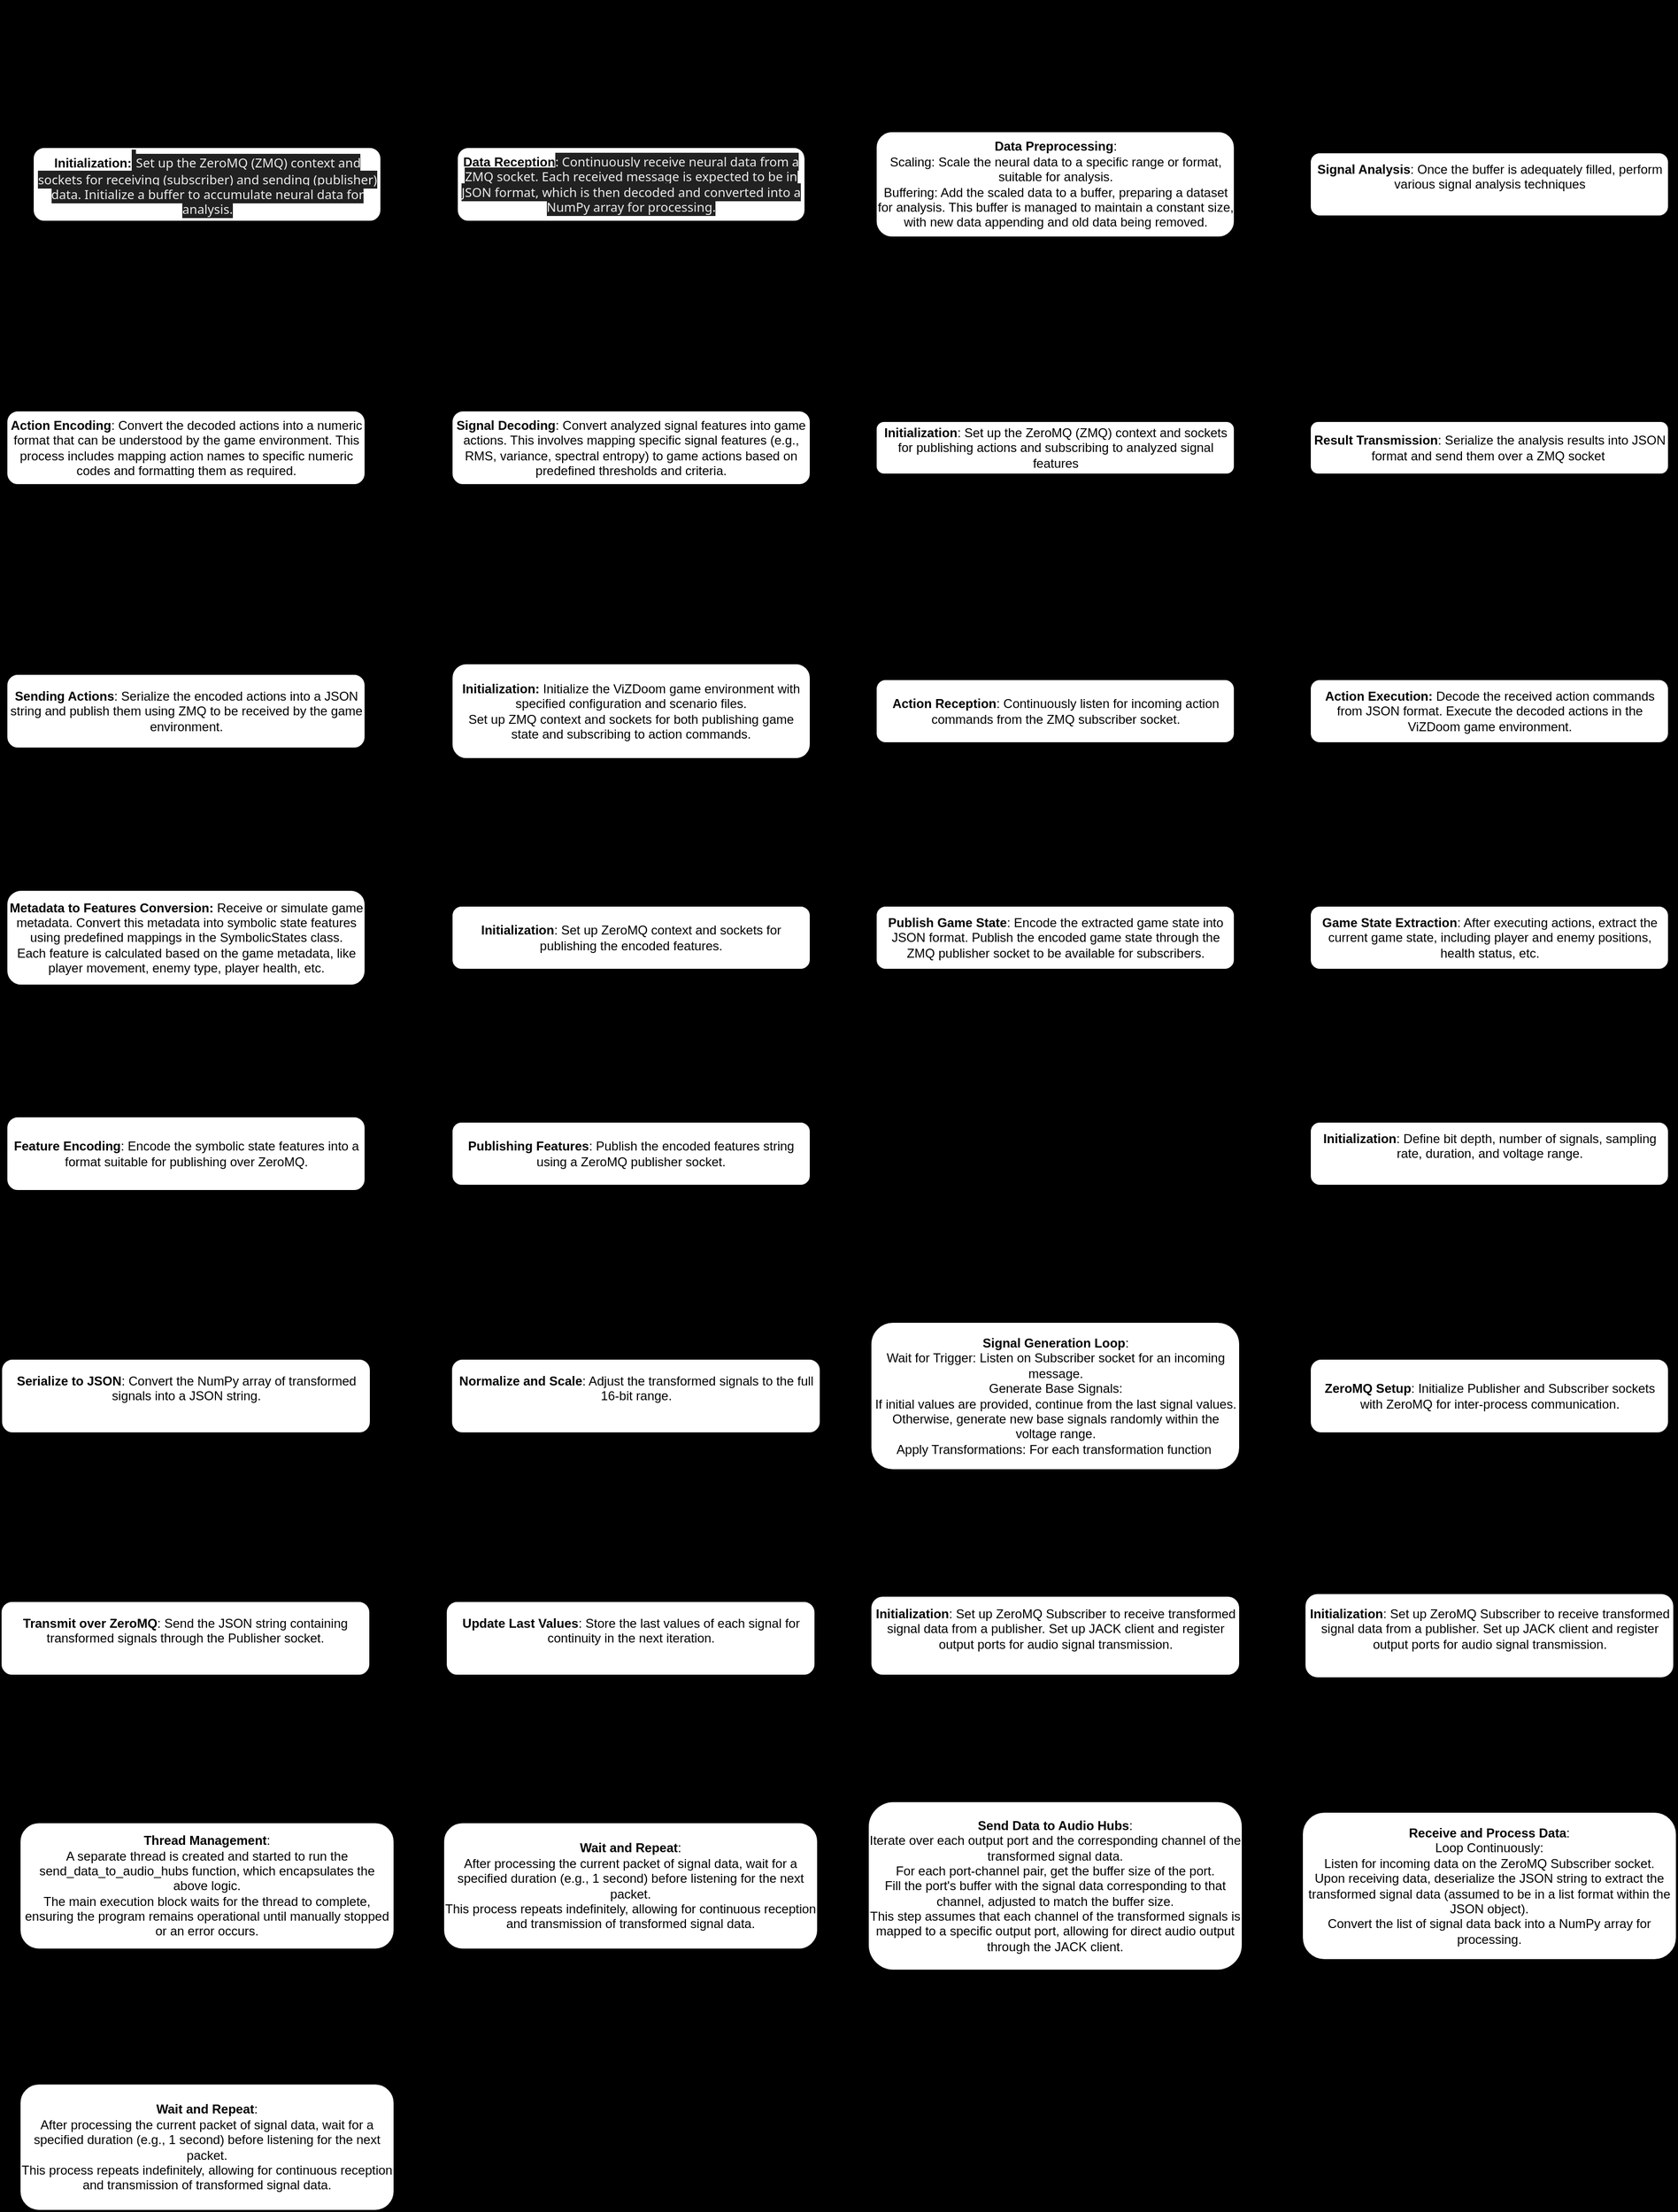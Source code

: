<mxfile version="22.1.16" type="device">
  <diagram name="Page-1" id="UO3zegzRqnsEIXU49jw1">
    <mxGraphModel dx="2222" dy="1337" grid="0" gridSize="10" guides="1" tooltips="1" connect="1" arrows="1" fold="1" page="1" pageScale="1" pageWidth="1654" pageHeight="1169" background="#000000" math="0" shadow="0">
      <root>
        <mxCell id="0" />
        <mxCell id="1" parent="0" />
        <mxCell id="kK_saXuroscAapvJbY5S-2" value="&lt;b&gt;Initialization:&lt;/b&gt;&lt;span style=&quot;color: rgb(236, 236, 236); font-family: Söhne, ui-sans-serif, system-ui, -apple-system, &amp;quot;Segoe UI&amp;quot;, Roboto, Ubuntu, Cantarell, &amp;quot;Noto Sans&amp;quot;, sans-serif, &amp;quot;Helvetica Neue&amp;quot;, Arial, &amp;quot;Apple Color Emoji&amp;quot;, &amp;quot;Segoe UI Emoji&amp;quot;, &amp;quot;Segoe UI Symbol&amp;quot;, &amp;quot;Noto Color Emoji&amp;quot;; font-size: 16px; text-align: left; background-color: rgb(33, 33, 33);&quot;&gt;&amp;nbsp;&lt;/span&gt;&lt;span style=&quot;color: rgb(236, 236, 236); font-family: Söhne, ui-sans-serif, system-ui, -apple-system, &amp;quot;Segoe UI&amp;quot;, Roboto, Ubuntu, Cantarell, &amp;quot;Noto Sans&amp;quot;, sans-serif, &amp;quot;Helvetica Neue&amp;quot;, Arial, &amp;quot;Apple Color Emoji&amp;quot;, &amp;quot;Segoe UI Emoji&amp;quot;, &amp;quot;Segoe UI Symbol&amp;quot;, &amp;quot;Noto Color Emoji&amp;quot;; text-align: left; background-color: rgb(33, 33, 33);&quot;&gt;&lt;font style=&quot;font-size: 12px;&quot;&gt;Set up the ZeroMQ (ZMQ) context and sockets for receiving (subscriber) and sending (publisher) data. Initialize a buffer to accumulate neural data for analysis.&lt;/font&gt;&lt;/span&gt;" style="rounded=1;whiteSpace=wrap;html=1;" vertex="1" parent="1">
          <mxGeometry x="64.5" y="220" width="330" height="70" as="geometry" />
        </mxCell>
        <mxCell id="kK_saXuroscAapvJbY5S-3" value="&lt;font style=&quot;font-size: 12px;&quot;&gt;&lt;b&gt;Data Reception&lt;/b&gt;&lt;span style=&quot;color: rgb(236, 236, 236); font-family: Söhne, ui-sans-serif, system-ui, -apple-system, &amp;quot;Segoe UI&amp;quot;, Roboto, Ubuntu, Cantarell, &amp;quot;Noto Sans&amp;quot;, sans-serif, &amp;quot;Helvetica Neue&amp;quot;, Arial, &amp;quot;Apple Color Emoji&amp;quot;, &amp;quot;Segoe UI Emoji&amp;quot;, &amp;quot;Segoe UI Symbol&amp;quot;, &amp;quot;Noto Color Emoji&amp;quot;; text-align: left; background-color: rgb(33, 33, 33);&quot;&gt;: Continuously receive neural data from a ZMQ socket. Each received message is expected to be in JSON format, which is then decoded and converted into a NumPy array for processing.&lt;/span&gt;&lt;/font&gt;" style="rounded=1;whiteSpace=wrap;html=1;" vertex="1" parent="1">
          <mxGeometry x="467" y="220" width="330" height="70" as="geometry" />
        </mxCell>
        <mxCell id="kK_saXuroscAapvJbY5S-4" value="&lt;div&gt;&lt;font style=&quot;font-size: 12px;&quot;&gt;&lt;font style=&quot;&quot;&gt;&lt;b style=&quot;&quot;&gt;Data Preprocessing&lt;/b&gt;&lt;/font&gt;&lt;font style=&quot;&quot;&gt;:&lt;/font&gt;&lt;/font&gt;&lt;/div&gt;&lt;div&gt;&lt;font style=&quot;font-size: 12px;&quot;&gt;Scaling: Scale the neural data to a specific range or format, suitable for analysis.&lt;/font&gt;&lt;/div&gt;&lt;div&gt;&lt;font style=&quot;font-size: 12px;&quot;&gt;Buffering: Add the scaled data to a buffer, preparing a dataset for analysis. This buffer is managed to maintain a constant size, with new data appending and old data being removed.&lt;/font&gt;&lt;/div&gt;" style="rounded=1;whiteSpace=wrap;html=1;" vertex="1" parent="1">
          <mxGeometry x="864.5" y="205" width="340" height="100" as="geometry" />
        </mxCell>
        <mxCell id="kK_saXuroscAapvJbY5S-5" value="&lt;div&gt;&lt;font style=&quot;font-size: 12px;&quot;&gt;&lt;b&gt;Signal Analysis&lt;/b&gt;: Once the buffer is adequately filled, perform various signal analysis techniques&lt;/font&gt;&lt;/div&gt;&lt;div&gt;&lt;br&gt;&lt;/div&gt;" style="rounded=1;whiteSpace=wrap;html=1;" vertex="1" parent="1">
          <mxGeometry x="1276.5" y="225" width="340" height="60" as="geometry" />
        </mxCell>
        <mxCell id="kK_saXuroscAapvJbY5S-6" value="&lt;div&gt;&lt;div&gt;&lt;b&gt;Result Transmission&lt;/b&gt;: Serialize the analysis results into JSON format and send them over a ZMQ socket&amp;nbsp;&lt;br&gt;&lt;/div&gt;&lt;/div&gt;" style="rounded=1;whiteSpace=wrap;html=1;" vertex="1" parent="1">
          <mxGeometry x="1276.5" y="480" width="340" height="50" as="geometry" />
        </mxCell>
        <mxCell id="kK_saXuroscAapvJbY5S-7" value="&lt;font style=&quot;font-size: 18px;&quot;&gt;Bio Silicon Synergetic System Data Strucutre&lt;/font&gt;" style="text;html=1;strokeColor=none;fillColor=none;align=center;verticalAlign=middle;whiteSpace=wrap;rounded=0;" vertex="1" parent="1">
          <mxGeometry x="628" y="80" width="398" height="30" as="geometry" />
        </mxCell>
        <mxCell id="kK_saXuroscAapvJbY5S-8" value="&lt;div&gt;&lt;div&gt;&lt;b&gt;Initialization&lt;/b&gt;: Set up the ZeroMQ (ZMQ) context and sockets for publishing actions and subscribing to analyzed signal features&lt;br&gt;&lt;/div&gt;&lt;/div&gt;" style="rounded=1;whiteSpace=wrap;html=1;" vertex="1" parent="1">
          <mxGeometry x="864.5" y="480" width="340" height="50" as="geometry" />
        </mxCell>
        <mxCell id="kK_saXuroscAapvJbY5S-9" value="&lt;div&gt;&lt;div&gt;&lt;b&gt;Signal Decoding&lt;/b&gt;: Convert analyzed signal features into game actions. This involves mapping specific signal features (e.g., RMS, variance, spectral entropy) to game actions based on predefined thresholds and criteria.&lt;br&gt;&lt;/div&gt;&lt;/div&gt;" style="rounded=1;whiteSpace=wrap;html=1;" vertex="1" parent="1">
          <mxGeometry x="462" y="470" width="340" height="70" as="geometry" />
        </mxCell>
        <mxCell id="kK_saXuroscAapvJbY5S-10" value="&lt;div&gt;&lt;div&gt;&lt;b&gt;Action Encoding&lt;/b&gt;: Convert the decoded actions into a numeric format that can be understood by the game environment. This process includes mapping action names to specific numeric codes and formatting them as required.&lt;br&gt;&lt;/div&gt;&lt;/div&gt;" style="rounded=1;whiteSpace=wrap;html=1;" vertex="1" parent="1">
          <mxGeometry x="39.5" y="470" width="340" height="70" as="geometry" />
        </mxCell>
        <mxCell id="kK_saXuroscAapvJbY5S-11" value="&lt;div&gt;&lt;div&gt;&lt;b&gt;Sending Actions&lt;/b&gt;: Serialize the encoded actions into a JSON string and publish them using ZMQ to be received by the game environment.&lt;br&gt;&lt;/div&gt;&lt;/div&gt;" style="rounded=1;whiteSpace=wrap;html=1;" vertex="1" parent="1">
          <mxGeometry x="39.5" y="720" width="340" height="70" as="geometry" />
        </mxCell>
        <mxCell id="kK_saXuroscAapvJbY5S-13" value="signals_to_features.py" style="text;html=1;strokeColor=none;fillColor=none;align=center;verticalAlign=middle;whiteSpace=wrap;rounded=0;" vertex="1" parent="1">
          <mxGeometry x="199.5" y="180" width="60" height="30" as="geometry" />
        </mxCell>
        <mxCell id="kK_saXuroscAapvJbY5S-14" value="features_to_game.py" style="text;html=1;strokeColor=none;fillColor=none;align=center;verticalAlign=middle;whiteSpace=wrap;rounded=0;" vertex="1" parent="1">
          <mxGeometry x="1004.5" y="440" width="60" height="30" as="geometry" />
        </mxCell>
        <mxCell id="kK_saXuroscAapvJbY5S-15" value="game.py" style="text;html=1;strokeColor=none;fillColor=none;align=center;verticalAlign=middle;whiteSpace=wrap;rounded=0;" vertex="1" parent="1">
          <mxGeometry x="606.5" y="700" width="60" height="30" as="geometry" />
        </mxCell>
        <mxCell id="kK_saXuroscAapvJbY5S-16" value="&lt;div&gt;&lt;b&gt;Initialization:&amp;nbsp;&lt;/b&gt;&lt;span style=&quot;background-color: initial;&quot;&gt;Initialize the ViZDoom game environment with specified configuration and scenario files.&lt;/span&gt;&lt;/div&gt;&lt;div&gt;Set up ZMQ context and sockets for both publishing game state and subscribing to action commands.&lt;br&gt;&lt;/div&gt;" style="rounded=1;whiteSpace=wrap;html=1;" vertex="1" parent="1">
          <mxGeometry x="462" y="710" width="340" height="90" as="geometry" />
        </mxCell>
        <mxCell id="kK_saXuroscAapvJbY5S-17" value="&lt;div&gt;&lt;b&gt;Action Reception&lt;/b&gt;:&amp;nbsp;&lt;span style=&quot;background-color: initial;&quot;&gt;Continuously listen for incoming action commands from the ZMQ subscriber socket.&lt;/span&gt;&lt;/div&gt;" style="rounded=1;whiteSpace=wrap;html=1;" vertex="1" parent="1">
          <mxGeometry x="864.5" y="725" width="340" height="60" as="geometry" />
        </mxCell>
        <mxCell id="kK_saXuroscAapvJbY5S-18" value="&lt;div&gt;&lt;b&gt;Action Execution: &lt;/b&gt;Decode the received action commands from JSON format.&amp;nbsp;&lt;span style=&quot;background-color: initial;&quot;&gt;Execute the decoded actions in the ViZDoom game environment.&lt;/span&gt;&lt;/div&gt;" style="rounded=1;whiteSpace=wrap;html=1;" vertex="1" parent="1">
          <mxGeometry x="1276.5" y="725" width="340" height="60" as="geometry" />
        </mxCell>
        <mxCell id="kK_saXuroscAapvJbY5S-19" value="&lt;b&gt;Game State Extraction&lt;/b&gt;: After executing actions, extract the current game state, including player and enemy positions, health status, etc." style="rounded=1;whiteSpace=wrap;html=1;" vertex="1" parent="1">
          <mxGeometry x="1276.5" y="940" width="340" height="60" as="geometry" />
        </mxCell>
        <mxCell id="kK_saXuroscAapvJbY5S-20" value="&lt;div&gt;&lt;b&gt;Publish Game State&lt;/b&gt;: Encode the extracted game state into JSON format.&amp;nbsp;&lt;span style=&quot;background-color: initial;&quot;&gt;Publish the encoded game state through the ZMQ publisher socket to be available for subscribers.&lt;/span&gt;&lt;/div&gt;" style="rounded=1;whiteSpace=wrap;html=1;" vertex="1" parent="1">
          <mxGeometry x="864.5" y="940" width="340" height="60" as="geometry" />
        </mxCell>
        <mxCell id="kK_saXuroscAapvJbY5S-21" value="&lt;b&gt;Initialization&lt;/b&gt;: Set up ZeroMQ context and sockets for publishing the encoded features." style="rounded=1;whiteSpace=wrap;html=1;" vertex="1" parent="1">
          <mxGeometry x="462" y="940" width="340" height="60" as="geometry" />
        </mxCell>
        <mxCell id="kK_saXuroscAapvJbY5S-22" value="&lt;div&gt;&lt;b&gt;Metadata to Features Conversion:&amp;nbsp;&lt;/b&gt;&lt;span style=&quot;background-color: initial;&quot;&gt;Receive or simulate game metadata.&amp;nbsp;&lt;/span&gt;&lt;span style=&quot;background-color: initial;&quot;&gt;Convert this metadata into symbolic state features using predefined mappings in the SymbolicStates class.&lt;/span&gt;&lt;/div&gt;&lt;div&gt;Each feature is calculated based on the game metadata, like player movement, enemy type, player health, etc.&lt;/div&gt;" style="rounded=1;whiteSpace=wrap;html=1;" vertex="1" parent="1">
          <mxGeometry x="39.5" y="925" width="340" height="90" as="geometry" />
        </mxCell>
        <mxCell id="kK_saXuroscAapvJbY5S-23" value="&lt;b&gt;Feature Encoding&lt;/b&gt;: Encode the symbolic state features into a format suitable for publishing over ZeroMQ." style="rounded=1;whiteSpace=wrap;html=1;" vertex="1" parent="1">
          <mxGeometry x="39.5" y="1140" width="340" height="70" as="geometry" />
        </mxCell>
        <mxCell id="kK_saXuroscAapvJbY5S-24" value="&lt;b&gt;Publishing Features&lt;/b&gt;: Publish the encoded features string using a ZeroMQ publisher socket." style="rounded=1;whiteSpace=wrap;html=1;" vertex="1" parent="1">
          <mxGeometry x="462" y="1145" width="340" height="60" as="geometry" />
        </mxCell>
        <mxCell id="kK_saXuroscAapvJbY5S-25" value="game_to_features.py" style="text;html=1;strokeColor=none;fillColor=none;align=center;verticalAlign=middle;whiteSpace=wrap;rounded=0;" vertex="1" parent="1">
          <mxGeometry x="602" y="904" width="60" height="30" as="geometry" />
        </mxCell>
        <mxCell id="kK_saXuroscAapvJbY5S-26" value="signals_generator.py" style="text;html=1;strokeColor=none;fillColor=none;align=center;verticalAlign=middle;whiteSpace=wrap;rounded=0;" vertex="1" parent="1">
          <mxGeometry x="1416.5" y="1105" width="60" height="30" as="geometry" />
        </mxCell>
        <mxCell id="kK_saXuroscAapvJbY5S-29" value="&lt;div&gt;&lt;b&gt;Initialization&lt;/b&gt;: Define bit depth, number of signals, sampling rate, duration, and voltage range.&lt;/div&gt;&lt;div&gt;&lt;br&gt;&lt;/div&gt;" style="rounded=1;whiteSpace=wrap;html=1;" vertex="1" parent="1">
          <mxGeometry x="1276.5" y="1145" width="340" height="60" as="geometry" />
        </mxCell>
        <mxCell id="kK_saXuroscAapvJbY5S-30" value="&lt;div&gt;&lt;b&gt;ZeroMQ Setup&lt;/b&gt;: Initialize Publisher and Subscriber sockets with ZeroMQ for inter-process communication.&lt;br&gt;&lt;/div&gt;" style="rounded=1;whiteSpace=wrap;html=1;" vertex="1" parent="1">
          <mxGeometry x="1276.5" y="1370" width="340" height="70" as="geometry" />
        </mxCell>
        <mxCell id="kK_saXuroscAapvJbY5S-31" value="&lt;div&gt;&lt;div&gt;&lt;b&gt;Signal Generation Loop&lt;/b&gt;:&lt;/div&gt;&lt;div&gt;Wait for Trigger: Listen on Subscriber socket for an incoming message.&lt;/div&gt;&lt;div&gt;Generate Base Signals:&lt;/div&gt;&lt;div&gt;If initial values are provided, continue from the last signal values.&lt;/div&gt;&lt;div&gt;Otherwise, generate new base signals randomly within the voltage range.&lt;/div&gt;&lt;div&gt;Apply Transformations: For each transformation function&amp;nbsp;&lt;/div&gt;&lt;/div&gt;" style="rounded=1;whiteSpace=wrap;html=1;" vertex="1" parent="1">
          <mxGeometry x="859.5" y="1335" width="350" height="140" as="geometry" />
        </mxCell>
        <mxCell id="kK_saXuroscAapvJbY5S-32" value="&lt;div&gt;&lt;b&gt;Normalize and Scale&lt;/b&gt;: Adjust the transformed signals to the full 16-bit range.&lt;/div&gt;&lt;div&gt;&lt;br&gt;&lt;/div&gt;" style="rounded=1;whiteSpace=wrap;html=1;" vertex="1" parent="1">
          <mxGeometry x="461.5" y="1370" width="350" height="70" as="geometry" />
        </mxCell>
        <mxCell id="kK_saXuroscAapvJbY5S-33" value="&lt;div&gt;&lt;b&gt;Serialize to JSON&lt;/b&gt;: Convert the NumPy array of transformed signals into a JSON string.&lt;/div&gt;&lt;div&gt;&lt;br&gt;&lt;/div&gt;" style="rounded=1;whiteSpace=wrap;html=1;" vertex="1" parent="1">
          <mxGeometry x="34.5" y="1370" width="350" height="70" as="geometry" />
        </mxCell>
        <mxCell id="kK_saXuroscAapvJbY5S-34" value="&lt;div&gt;&lt;div&gt;&lt;b&gt;Transmit over ZeroMQ&lt;/b&gt;: Send the JSON string containing transformed signals through the Publisher socket.&lt;/div&gt;&lt;/div&gt;&lt;div&gt;&lt;br&gt;&lt;/div&gt;" style="rounded=1;whiteSpace=wrap;html=1;" vertex="1" parent="1">
          <mxGeometry x="34" y="1600" width="350" height="70" as="geometry" />
        </mxCell>
        <mxCell id="kK_saXuroscAapvJbY5S-35" value="&lt;div&gt;&lt;div&gt;&lt;div&gt;&lt;b&gt;Update Last Values&lt;/b&gt;: Store the last values of each signal for continuity in the next iteration.&lt;/div&gt;&lt;/div&gt;&lt;/div&gt;&lt;div&gt;&lt;br&gt;&lt;/div&gt;" style="rounded=1;whiteSpace=wrap;html=1;" vertex="1" parent="1">
          <mxGeometry x="456.5" y="1600" width="350" height="70" as="geometry" />
        </mxCell>
        <mxCell id="kK_saXuroscAapvJbY5S-37" value="&lt;div&gt;&lt;div&gt;&lt;div&gt;&lt;div&gt;&lt;b&gt;Initialization&lt;/b&gt;: Set up ZeroMQ Subscriber to receive transformed signal data from a publisher. Set up JACK client and register output ports for audio signal transmission.&lt;/div&gt;&lt;/div&gt;&lt;/div&gt;&lt;/div&gt;&lt;div&gt;&lt;br&gt;&lt;/div&gt;" style="rounded=1;whiteSpace=wrap;html=1;" vertex="1" parent="1">
          <mxGeometry x="859.5" y="1595" width="350" height="75" as="geometry" />
        </mxCell>
        <mxCell id="kK_saXuroscAapvJbY5S-38" value="&lt;div&gt;&lt;div&gt;&lt;div&gt;&lt;div&gt;&lt;b&gt;Initialization&lt;/b&gt;: Set up ZeroMQ Subscriber to receive transformed signal data from a publisher. Set up JACK client and register output ports for audio signal transmission.&lt;/div&gt;&lt;/div&gt;&lt;/div&gt;&lt;/div&gt;&lt;div&gt;&lt;br&gt;&lt;/div&gt;" style="rounded=1;whiteSpace=wrap;html=1;" vertex="1" parent="1">
          <mxGeometry x="1271.5" y="1592.5" width="350" height="80" as="geometry" />
        </mxCell>
        <mxCell id="kK_saXuroscAapvJbY5S-39" value="&lt;div&gt;&lt;div&gt;&lt;div&gt;&lt;div&gt;&lt;div&gt;&lt;b&gt;Receive and Process Data&lt;/b&gt;:&lt;/div&gt;&lt;div&gt;Loop Continuously:&lt;/div&gt;&lt;div&gt;Listen for incoming data on the ZeroMQ Subscriber socket.&lt;/div&gt;&lt;div&gt;Upon receiving data, deserialize the JSON string to extract the transformed signal data (assumed to be in a list format within the JSON object).&lt;/div&gt;&lt;div&gt;Convert the list of signal data back into a NumPy array for processing.&lt;/div&gt;&lt;/div&gt;&lt;/div&gt;&lt;/div&gt;&lt;/div&gt;" style="rounded=1;whiteSpace=wrap;html=1;" vertex="1" parent="1">
          <mxGeometry x="1269" y="1800" width="355" height="140" as="geometry" />
        </mxCell>
        <mxCell id="kK_saXuroscAapvJbY5S-40" value="" style="endArrow=classic;html=1;rounded=0;exitX=1;exitY=0.5;exitDx=0;exitDy=0;entryX=0;entryY=0.5;entryDx=0;entryDy=0;" edge="1" parent="1" source="kK_saXuroscAapvJbY5S-2" target="kK_saXuroscAapvJbY5S-3">
          <mxGeometry width="50" height="50" relative="1" as="geometry">
            <mxPoint x="549.5" y="590" as="sourcePoint" />
            <mxPoint x="599.5" y="540" as="targetPoint" />
          </mxGeometry>
        </mxCell>
        <mxCell id="kK_saXuroscAapvJbY5S-43" value="" style="endArrow=classic;html=1;rounded=0;exitX=1;exitY=0.5;exitDx=0;exitDy=0;entryX=0;entryY=0.5;entryDx=0;entryDy=0;" edge="1" parent="1" source="kK_saXuroscAapvJbY5S-3" target="kK_saXuroscAapvJbY5S-4">
          <mxGeometry width="50" height="50" relative="1" as="geometry">
            <mxPoint x="404.5" y="265" as="sourcePoint" />
            <mxPoint x="444.5" y="265" as="targetPoint" />
          </mxGeometry>
        </mxCell>
        <mxCell id="kK_saXuroscAapvJbY5S-44" value="" style="endArrow=classic;html=1;rounded=0;exitX=1;exitY=0.5;exitDx=0;exitDy=0;entryX=0;entryY=0.5;entryDx=0;entryDy=0;" edge="1" parent="1" source="kK_saXuroscAapvJbY5S-4" target="kK_saXuroscAapvJbY5S-5">
          <mxGeometry width="50" height="50" relative="1" as="geometry">
            <mxPoint x="414.5" y="275" as="sourcePoint" />
            <mxPoint x="454.5" y="275" as="targetPoint" />
          </mxGeometry>
        </mxCell>
        <mxCell id="kK_saXuroscAapvJbY5S-45" value="" style="endArrow=classic;html=1;rounded=0;exitX=0.5;exitY=1;exitDx=0;exitDy=0;entryX=0.5;entryY=0;entryDx=0;entryDy=0;" edge="1" parent="1" source="kK_saXuroscAapvJbY5S-5" target="kK_saXuroscAapvJbY5S-6">
          <mxGeometry width="50" height="50" relative="1" as="geometry">
            <mxPoint x="424.5" y="285" as="sourcePoint" />
            <mxPoint x="464.5" y="285" as="targetPoint" />
          </mxGeometry>
        </mxCell>
        <mxCell id="kK_saXuroscAapvJbY5S-46" value="" style="endArrow=classic;html=1;rounded=0;exitX=0;exitY=0.5;exitDx=0;exitDy=0;entryX=1;entryY=0.5;entryDx=0;entryDy=0;" edge="1" parent="1" source="kK_saXuroscAapvJbY5S-6" target="kK_saXuroscAapvJbY5S-8">
          <mxGeometry width="50" height="50" relative="1" as="geometry">
            <mxPoint x="461.5" y="395" as="sourcePoint" />
            <mxPoint x="501.5" y="395" as="targetPoint" />
          </mxGeometry>
        </mxCell>
        <mxCell id="kK_saXuroscAapvJbY5S-48" value="" style="endArrow=classic;html=1;rounded=0;exitX=0;exitY=0.5;exitDx=0;exitDy=0;entryX=1;entryY=0.5;entryDx=0;entryDy=0;" edge="1" parent="1" source="kK_saXuroscAapvJbY5S-8" target="kK_saXuroscAapvJbY5S-9">
          <mxGeometry width="50" height="50" relative="1" as="geometry">
            <mxPoint x="1286.5" y="505" as="sourcePoint" />
            <mxPoint x="1206.5" y="515" as="targetPoint" />
          </mxGeometry>
        </mxCell>
        <mxCell id="kK_saXuroscAapvJbY5S-49" value="" style="endArrow=classic;html=1;rounded=0;exitX=0;exitY=0.5;exitDx=0;exitDy=0;entryX=1;entryY=0.5;entryDx=0;entryDy=0;" edge="1" parent="1" source="kK_saXuroscAapvJbY5S-9" target="kK_saXuroscAapvJbY5S-10">
          <mxGeometry width="50" height="50" relative="1" as="geometry">
            <mxPoint x="1296.5" y="515" as="sourcePoint" />
            <mxPoint x="1216.5" y="525" as="targetPoint" />
          </mxGeometry>
        </mxCell>
        <mxCell id="kK_saXuroscAapvJbY5S-50" value="" style="endArrow=classic;html=1;rounded=0;exitX=0.5;exitY=1;exitDx=0;exitDy=0;entryX=0.5;entryY=0;entryDx=0;entryDy=0;" edge="1" parent="1" source="kK_saXuroscAapvJbY5S-10" target="kK_saXuroscAapvJbY5S-11">
          <mxGeometry width="50" height="50" relative="1" as="geometry">
            <mxPoint x="1306.5" y="525" as="sourcePoint" />
            <mxPoint x="1226.5" y="535" as="targetPoint" />
          </mxGeometry>
        </mxCell>
        <mxCell id="kK_saXuroscAapvJbY5S-51" value="" style="endArrow=classic;html=1;rounded=0;exitX=1;exitY=0.5;exitDx=0;exitDy=0;entryX=0;entryY=0.5;entryDx=0;entryDy=0;" edge="1" parent="1" source="kK_saXuroscAapvJbY5S-11" target="kK_saXuroscAapvJbY5S-16">
          <mxGeometry width="50" height="50" relative="1" as="geometry">
            <mxPoint x="1316.5" y="655" as="sourcePoint" />
            <mxPoint x="1236.5" y="665" as="targetPoint" />
          </mxGeometry>
        </mxCell>
        <mxCell id="kK_saXuroscAapvJbY5S-52" value="" style="endArrow=classic;html=1;rounded=0;exitX=1;exitY=0.5;exitDx=0;exitDy=0;entryX=0;entryY=0.5;entryDx=0;entryDy=0;" edge="1" parent="1" source="kK_saXuroscAapvJbY5S-16" target="kK_saXuroscAapvJbY5S-17">
          <mxGeometry width="50" height="50" relative="1" as="geometry">
            <mxPoint x="1326.5" y="665" as="sourcePoint" />
            <mxPoint x="1246.5" y="675" as="targetPoint" />
          </mxGeometry>
        </mxCell>
        <mxCell id="kK_saXuroscAapvJbY5S-53" value="" style="endArrow=classic;html=1;rounded=0;exitX=1;exitY=0.5;exitDx=0;exitDy=0;entryX=0;entryY=0.5;entryDx=0;entryDy=0;" edge="1" parent="1" source="kK_saXuroscAapvJbY5S-17" target="kK_saXuroscAapvJbY5S-18">
          <mxGeometry width="50" height="50" relative="1" as="geometry">
            <mxPoint x="1336.5" y="675" as="sourcePoint" />
            <mxPoint x="1256.5" y="685" as="targetPoint" />
          </mxGeometry>
        </mxCell>
        <mxCell id="kK_saXuroscAapvJbY5S-54" value="" style="endArrow=classic;html=1;rounded=0;exitX=0.5;exitY=1;exitDx=0;exitDy=0;entryX=0.5;entryY=0;entryDx=0;entryDy=0;" edge="1" parent="1" source="kK_saXuroscAapvJbY5S-18" target="kK_saXuroscAapvJbY5S-19">
          <mxGeometry width="50" height="50" relative="1" as="geometry">
            <mxPoint x="1346.5" y="685" as="sourcePoint" />
            <mxPoint x="1266.5" y="695" as="targetPoint" />
          </mxGeometry>
        </mxCell>
        <mxCell id="kK_saXuroscAapvJbY5S-55" value="" style="endArrow=classic;html=1;rounded=0;exitX=0;exitY=0.5;exitDx=0;exitDy=0;entryX=1;entryY=0.5;entryDx=0;entryDy=0;" edge="1" parent="1" source="kK_saXuroscAapvJbY5S-19" target="kK_saXuroscAapvJbY5S-20">
          <mxGeometry width="50" height="50" relative="1" as="geometry">
            <mxPoint x="1356.5" y="795" as="sourcePoint" />
            <mxPoint x="1276.5" y="805" as="targetPoint" />
          </mxGeometry>
        </mxCell>
        <mxCell id="kK_saXuroscAapvJbY5S-56" value="" style="endArrow=classic;html=1;rounded=0;exitX=0;exitY=0.5;exitDx=0;exitDy=0;entryX=1;entryY=0.5;entryDx=0;entryDy=0;" edge="1" parent="1" source="kK_saXuroscAapvJbY5S-20" target="kK_saXuroscAapvJbY5S-21">
          <mxGeometry width="50" height="50" relative="1" as="geometry">
            <mxPoint x="1366.5" y="805" as="sourcePoint" />
            <mxPoint x="1286.5" y="815" as="targetPoint" />
          </mxGeometry>
        </mxCell>
        <mxCell id="kK_saXuroscAapvJbY5S-57" value="" style="endArrow=classic;html=1;rounded=0;exitX=0;exitY=0.5;exitDx=0;exitDy=0;entryX=1;entryY=0.5;entryDx=0;entryDy=0;" edge="1" parent="1" source="kK_saXuroscAapvJbY5S-21" target="kK_saXuroscAapvJbY5S-22">
          <mxGeometry width="50" height="50" relative="1" as="geometry">
            <mxPoint x="1376.5" y="815" as="sourcePoint" />
            <mxPoint x="1296.5" y="825" as="targetPoint" />
          </mxGeometry>
        </mxCell>
        <mxCell id="kK_saXuroscAapvJbY5S-58" value="" style="endArrow=classic;html=1;rounded=0;entryX=0.5;entryY=0;entryDx=0;entryDy=0;exitX=0.5;exitY=1;exitDx=0;exitDy=0;" edge="1" parent="1" source="kK_saXuroscAapvJbY5S-22" target="kK_saXuroscAapvJbY5S-23">
          <mxGeometry width="50" height="50" relative="1" as="geometry">
            <mxPoint x="259.5" y="1050" as="sourcePoint" />
            <mxPoint x="1306.5" y="865" as="targetPoint" />
          </mxGeometry>
        </mxCell>
        <mxCell id="kK_saXuroscAapvJbY5S-59" value="" style="endArrow=classic;html=1;rounded=0;exitX=1;exitY=0.5;exitDx=0;exitDy=0;entryX=0;entryY=0.5;entryDx=0;entryDy=0;" edge="1" parent="1" source="kK_saXuroscAapvJbY5S-23" target="kK_saXuroscAapvJbY5S-24">
          <mxGeometry width="50" height="50" relative="1" as="geometry">
            <mxPoint x="1396.5" y="865" as="sourcePoint" />
            <mxPoint x="1316.5" y="875" as="targetPoint" />
          </mxGeometry>
        </mxCell>
        <mxCell id="kK_saXuroscAapvJbY5S-61" value="" style="endArrow=classic;html=1;rounded=0;exitX=1;exitY=0.5;exitDx=0;exitDy=0;entryX=0;entryY=0.5;entryDx=0;entryDy=0;" edge="1" parent="1" source="kK_saXuroscAapvJbY5S-24" target="kK_saXuroscAapvJbY5S-29">
          <mxGeometry width="50" height="50" relative="1" as="geometry">
            <mxPoint x="1204.5" y="1175" as="sourcePoint" />
            <mxPoint x="896.5" y="1215" as="targetPoint" />
          </mxGeometry>
        </mxCell>
        <mxCell id="kK_saXuroscAapvJbY5S-62" value="" style="endArrow=classic;html=1;rounded=0;exitX=0.5;exitY=1;exitDx=0;exitDy=0;entryX=0.5;entryY=0;entryDx=0;entryDy=0;" edge="1" parent="1" source="kK_saXuroscAapvJbY5S-29" target="kK_saXuroscAapvJbY5S-30">
          <mxGeometry width="50" height="50" relative="1" as="geometry">
            <mxPoint x="856.5" y="1195" as="sourcePoint" />
            <mxPoint x="906.5" y="1225" as="targetPoint" />
          </mxGeometry>
        </mxCell>
        <mxCell id="kK_saXuroscAapvJbY5S-63" value="" style="endArrow=classic;html=1;rounded=0;exitX=0;exitY=0.5;exitDx=0;exitDy=0;entryX=1;entryY=0.5;entryDx=0;entryDy=0;" edge="1" parent="1" source="kK_saXuroscAapvJbY5S-30" target="kK_saXuroscAapvJbY5S-31">
          <mxGeometry width="50" height="50" relative="1" as="geometry">
            <mxPoint x="866.5" y="1255" as="sourcePoint" />
            <mxPoint x="916.5" y="1285" as="targetPoint" />
          </mxGeometry>
        </mxCell>
        <mxCell id="kK_saXuroscAapvJbY5S-64" value="" style="endArrow=classic;html=1;rounded=0;exitX=0;exitY=0.5;exitDx=0;exitDy=0;entryX=1;entryY=0.5;entryDx=0;entryDy=0;" edge="1" parent="1" source="kK_saXuroscAapvJbY5S-31" target="kK_saXuroscAapvJbY5S-32">
          <mxGeometry width="50" height="50" relative="1" as="geometry">
            <mxPoint x="876.5" y="1265" as="sourcePoint" />
            <mxPoint x="926.5" y="1295" as="targetPoint" />
          </mxGeometry>
        </mxCell>
        <mxCell id="kK_saXuroscAapvJbY5S-65" value="" style="endArrow=classic;html=1;rounded=0;exitX=0;exitY=0.5;exitDx=0;exitDy=0;entryX=1;entryY=0.5;entryDx=0;entryDy=0;" edge="1" parent="1" source="kK_saXuroscAapvJbY5S-32" target="kK_saXuroscAapvJbY5S-33">
          <mxGeometry width="50" height="50" relative="1" as="geometry">
            <mxPoint x="886.5" y="1275" as="sourcePoint" />
            <mxPoint x="936.5" y="1305" as="targetPoint" />
          </mxGeometry>
        </mxCell>
        <mxCell id="kK_saXuroscAapvJbY5S-66" value="" style="endArrow=classic;html=1;rounded=0;exitX=0.5;exitY=1;exitDx=0;exitDy=0;entryX=0.5;entryY=0;entryDx=0;entryDy=0;" edge="1" parent="1" source="kK_saXuroscAapvJbY5S-33" target="kK_saXuroscAapvJbY5S-34">
          <mxGeometry width="50" height="50" relative="1" as="geometry">
            <mxPoint x="896.5" y="1285" as="sourcePoint" />
            <mxPoint x="946.5" y="1315" as="targetPoint" />
          </mxGeometry>
        </mxCell>
        <mxCell id="kK_saXuroscAapvJbY5S-67" value="" style="endArrow=classic;html=1;rounded=0;exitX=1;exitY=0.5;exitDx=0;exitDy=0;entryX=0;entryY=0.5;entryDx=0;entryDy=0;" edge="1" parent="1" source="kK_saXuroscAapvJbY5S-34" target="kK_saXuroscAapvJbY5S-35">
          <mxGeometry width="50" height="50" relative="1" as="geometry">
            <mxPoint x="282" y="1581" as="sourcePoint" />
            <mxPoint x="269" y="1610" as="targetPoint" />
          </mxGeometry>
        </mxCell>
        <mxCell id="kK_saXuroscAapvJbY5S-68" value="" style="endArrow=classic;html=1;rounded=0;exitX=1;exitY=0.5;exitDx=0;exitDy=0;entryX=0;entryY=0.5;entryDx=0;entryDy=0;" edge="1" parent="1" source="kK_saXuroscAapvJbY5S-35">
          <mxGeometry width="50" height="50" relative="1" as="geometry">
            <mxPoint x="292" y="1591" as="sourcePoint" />
            <mxPoint x="859" y="1635" as="targetPoint" />
          </mxGeometry>
        </mxCell>
        <mxCell id="kK_saXuroscAapvJbY5S-70" value="" style="endArrow=classic;html=1;rounded=0;exitX=1;exitY=0.5;exitDx=0;exitDy=0;entryX=0;entryY=0.5;entryDx=0;entryDy=0;" edge="1" parent="1" source="kK_saXuroscAapvJbY5S-37" target="kK_saXuroscAapvJbY5S-38">
          <mxGeometry width="50" height="50" relative="1" as="geometry">
            <mxPoint x="312.5" y="1641" as="sourcePoint" />
            <mxPoint x="299.5" y="1670" as="targetPoint" />
          </mxGeometry>
        </mxCell>
        <mxCell id="kK_saXuroscAapvJbY5S-71" value="" style="endArrow=classic;html=1;rounded=0;exitX=0.5;exitY=1;exitDx=0;exitDy=0;entryX=0.5;entryY=0;entryDx=0;entryDy=0;" edge="1" parent="1" source="kK_saXuroscAapvJbY5S-38" target="kK_saXuroscAapvJbY5S-39">
          <mxGeometry width="50" height="50" relative="1" as="geometry">
            <mxPoint x="322.5" y="1691" as="sourcePoint" />
            <mxPoint x="309.5" y="1720" as="targetPoint" />
          </mxGeometry>
        </mxCell>
        <mxCell id="kK_saXuroscAapvJbY5S-72" value="&lt;div&gt;&lt;b&gt;Send Data to Audio Hubs&lt;/b&gt;:&lt;/div&gt;&lt;div&gt;Iterate over each output port and the corresponding channel of the transformed signal data.&lt;/div&gt;&lt;div&gt;For each port-channel pair, get the buffer size of the port.&lt;/div&gt;&lt;div&gt;Fill the port&#39;s buffer with the signal data corresponding to that channel, adjusted to match the buffer size.&lt;/div&gt;&lt;div&gt;This step assumes that each channel of the transformed signals is mapped to a specific output port, allowing for direct audio output through the JACK client.&lt;/div&gt;" style="rounded=1;whiteSpace=wrap;html=1;" vertex="1" parent="1">
          <mxGeometry x="857" y="1790" width="355" height="160" as="geometry" />
        </mxCell>
        <mxCell id="kK_saXuroscAapvJbY5S-73" value="" style="endArrow=classic;html=1;rounded=0;exitX=0;exitY=0.5;exitDx=0;exitDy=0;entryX=1;entryY=0.5;entryDx=0;entryDy=0;" edge="1" parent="1" source="kK_saXuroscAapvJbY5S-39" target="kK_saXuroscAapvJbY5S-72">
          <mxGeometry width="50" height="50" relative="1" as="geometry">
            <mxPoint x="1249.5" y="1905" as="sourcePoint" />
            <mxPoint x="1204.5" y="1890" as="targetPoint" />
          </mxGeometry>
        </mxCell>
        <mxCell id="kK_saXuroscAapvJbY5S-75" value="&lt;div&gt;&lt;b&gt;Wait and Repeat&lt;/b&gt;:&lt;/div&gt;&lt;div&gt;After processing the current packet of signal data, wait for a specified duration (e.g., 1 second) before listening for the next packet.&lt;/div&gt;&lt;div&gt;This process repeats indefinitely, allowing for continuous reception and transmission of transformed signal data.&lt;/div&gt;" style="rounded=1;whiteSpace=wrap;html=1;" vertex="1" parent="1">
          <mxGeometry x="454" y="1810" width="355" height="120" as="geometry" />
        </mxCell>
        <mxCell id="kK_saXuroscAapvJbY5S-76" value="&lt;div&gt;&lt;b&gt;Thread Management&lt;/b&gt;:&lt;/div&gt;&lt;div&gt;A separate thread is created and started to run the send_data_to_audio_hubs function, which encapsulates the above logic.&lt;/div&gt;&lt;div&gt;The main execution block waits for the thread to complete, ensuring the program remains operational until manually stopped or an error occurs.&lt;/div&gt;" style="rounded=1;whiteSpace=wrap;html=1;" vertex="1" parent="1">
          <mxGeometry x="52" y="1810" width="355" height="120" as="geometry" />
        </mxCell>
        <mxCell id="kK_saXuroscAapvJbY5S-77" value="" style="endArrow=classic;html=1;rounded=0;exitX=0;exitY=0.5;exitDx=0;exitDy=0;entryX=1;entryY=0.5;entryDx=0;entryDy=0;" edge="1" parent="1" source="kK_saXuroscAapvJbY5S-72" target="kK_saXuroscAapvJbY5S-75">
          <mxGeometry width="50" height="50" relative="1" as="geometry">
            <mxPoint x="849.5" y="1890" as="sourcePoint" />
            <mxPoint x="806.5" y="1900" as="targetPoint" />
          </mxGeometry>
        </mxCell>
        <mxCell id="kK_saXuroscAapvJbY5S-78" value="" style="endArrow=classic;html=1;rounded=0;exitX=0;exitY=0.5;exitDx=0;exitDy=0;entryX=1;entryY=0.5;entryDx=0;entryDy=0;" edge="1" parent="1" source="kK_saXuroscAapvJbY5S-75" target="kK_saXuroscAapvJbY5S-76">
          <mxGeometry width="50" height="50" relative="1" as="geometry">
            <mxPoint x="859.5" y="1900" as="sourcePoint" />
            <mxPoint x="269.5" y="2030" as="targetPoint" />
          </mxGeometry>
        </mxCell>
        <mxCell id="kK_saXuroscAapvJbY5S-80" value="&lt;div&gt;&lt;b&gt;Wait and Repeat&lt;/b&gt;:&lt;/div&gt;&lt;div&gt;After processing the current packet of signal data, wait for a specified duration (e.g., 1 second) before listening for the next packet.&lt;/div&gt;&lt;div&gt;This process repeats indefinitely, allowing for continuous reception and transmission of transformed signal data.&lt;/div&gt;" style="rounded=1;whiteSpace=wrap;html=1;" vertex="1" parent="1">
          <mxGeometry x="52" y="2058" width="355" height="120" as="geometry" />
        </mxCell>
        <mxCell id="kK_saXuroscAapvJbY5S-81" value="" style="endArrow=classic;html=1;rounded=0;exitX=0.5;exitY=1;exitDx=0;exitDy=0;entryX=0.5;entryY=0;entryDx=0;entryDy=0;" edge="1" parent="1" source="kK_saXuroscAapvJbY5S-76" target="kK_saXuroscAapvJbY5S-80">
          <mxGeometry width="50" height="50" relative="1" as="geometry">
            <mxPoint x="227" y="2010" as="sourcePoint" />
            <mxPoint x="274" y="2110" as="targetPoint" />
          </mxGeometry>
        </mxCell>
        <mxCell id="kK_saXuroscAapvJbY5S-82" value="send_signals_to_usb_hub.py" style="text;html=1;strokeColor=none;fillColor=none;align=center;verticalAlign=middle;whiteSpace=wrap;rounded=0;" vertex="1" parent="1">
          <mxGeometry x="1004.5" y="1556" width="60" height="30" as="geometry" />
        </mxCell>
        <mxCell id="kK_saXuroscAapvJbY5S-84" value="game.py" style="text;html=1;strokeColor=none;fillColor=none;align=center;verticalAlign=middle;whiteSpace=wrap;rounded=0;" vertex="1" parent="1">
          <mxGeometry x="601.5" y="666" width="60" height="30" as="geometry" />
        </mxCell>
      </root>
    </mxGraphModel>
  </diagram>
</mxfile>
